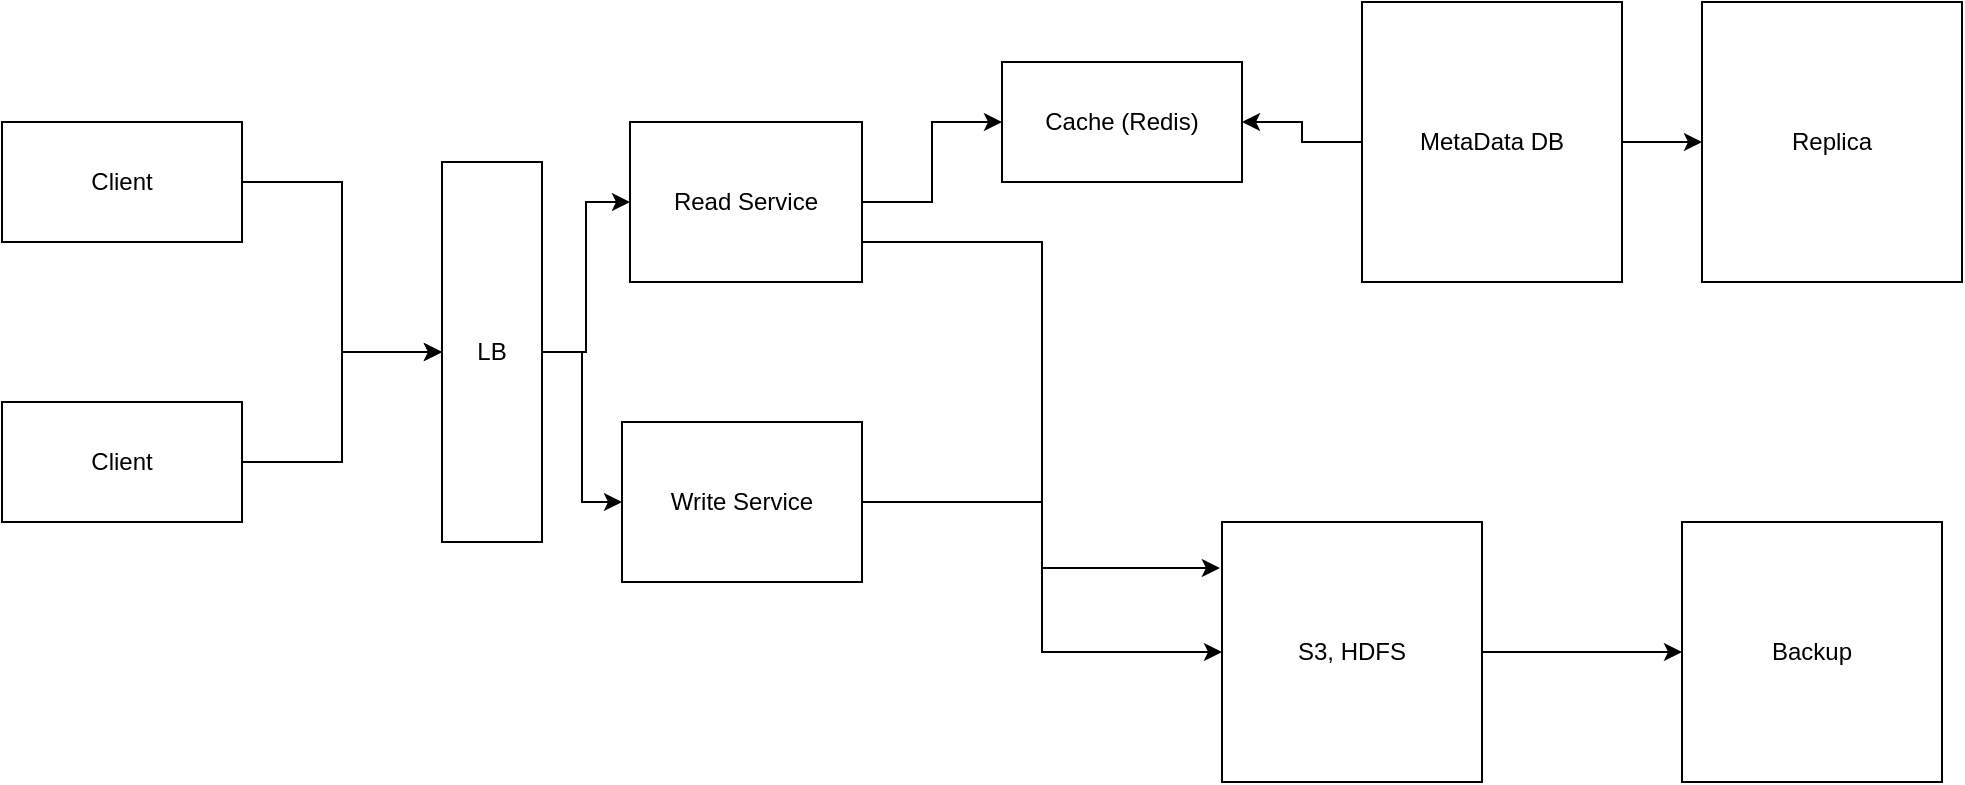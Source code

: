 <mxfile version="24.0.5" type="device">
  <diagram name="Page-1" id="NC4I9kc4Pl7tnFHde4Gq">
    <mxGraphModel dx="954" dy="675" grid="1" gridSize="10" guides="1" tooltips="1" connect="1" arrows="1" fold="1" page="1" pageScale="1" pageWidth="827" pageHeight="1169" math="0" shadow="0">
      <root>
        <mxCell id="0" />
        <mxCell id="1" parent="0" />
        <mxCell id="otAt_Ezmt9bA-Y4Ou_g5-8" value="" style="edgeStyle=orthogonalEdgeStyle;rounded=0;orthogonalLoop=1;jettySize=auto;html=1;" edge="1" parent="1" source="otAt_Ezmt9bA-Y4Ou_g5-1" target="otAt_Ezmt9bA-Y4Ou_g5-7">
          <mxGeometry relative="1" as="geometry" />
        </mxCell>
        <mxCell id="otAt_Ezmt9bA-Y4Ou_g5-1" value="Client" style="rounded=0;whiteSpace=wrap;html=1;" vertex="1" parent="1">
          <mxGeometry x="40" y="70" width="120" height="60" as="geometry" />
        </mxCell>
        <mxCell id="otAt_Ezmt9bA-Y4Ou_g5-9" value="" style="edgeStyle=orthogonalEdgeStyle;rounded=0;orthogonalLoop=1;jettySize=auto;html=1;" edge="1" parent="1" source="otAt_Ezmt9bA-Y4Ou_g5-2" target="otAt_Ezmt9bA-Y4Ou_g5-7">
          <mxGeometry relative="1" as="geometry" />
        </mxCell>
        <mxCell id="otAt_Ezmt9bA-Y4Ou_g5-2" value="Client" style="rounded=0;whiteSpace=wrap;html=1;" vertex="1" parent="1">
          <mxGeometry x="40" y="210" width="120" height="60" as="geometry" />
        </mxCell>
        <mxCell id="otAt_Ezmt9bA-Y4Ou_g5-11" value="" style="edgeStyle=orthogonalEdgeStyle;rounded=0;orthogonalLoop=1;jettySize=auto;html=1;" edge="1" parent="1" source="otAt_Ezmt9bA-Y4Ou_g5-7" target="otAt_Ezmt9bA-Y4Ou_g5-10">
          <mxGeometry relative="1" as="geometry" />
        </mxCell>
        <mxCell id="otAt_Ezmt9bA-Y4Ou_g5-13" value="" style="edgeStyle=orthogonalEdgeStyle;rounded=0;orthogonalLoop=1;jettySize=auto;html=1;" edge="1" parent="1" source="otAt_Ezmt9bA-Y4Ou_g5-7" target="otAt_Ezmt9bA-Y4Ou_g5-12">
          <mxGeometry relative="1" as="geometry" />
        </mxCell>
        <mxCell id="otAt_Ezmt9bA-Y4Ou_g5-7" value="LB" style="rounded=0;whiteSpace=wrap;html=1;" vertex="1" parent="1">
          <mxGeometry x="260" y="90" width="50" height="190" as="geometry" />
        </mxCell>
        <mxCell id="otAt_Ezmt9bA-Y4Ou_g5-10" value="Read Service" style="whiteSpace=wrap;html=1;rounded=0;" vertex="1" parent="1">
          <mxGeometry x="354" y="70" width="116" height="80" as="geometry" />
        </mxCell>
        <mxCell id="otAt_Ezmt9bA-Y4Ou_g5-34" value="" style="edgeStyle=orthogonalEdgeStyle;rounded=0;orthogonalLoop=1;jettySize=auto;html=1;" edge="1" parent="1" source="otAt_Ezmt9bA-Y4Ou_g5-12" target="otAt_Ezmt9bA-Y4Ou_g5-30">
          <mxGeometry relative="1" as="geometry" />
        </mxCell>
        <mxCell id="otAt_Ezmt9bA-Y4Ou_g5-12" value="Write Service" style="rounded=0;whiteSpace=wrap;html=1;" vertex="1" parent="1">
          <mxGeometry x="350" y="220" width="120" height="80" as="geometry" />
        </mxCell>
        <mxCell id="otAt_Ezmt9bA-Y4Ou_g5-46" value="" style="edgeStyle=orthogonalEdgeStyle;rounded=0;orthogonalLoop=1;jettySize=auto;html=1;" edge="1" parent="1" source="otAt_Ezmt9bA-Y4Ou_g5-30" target="otAt_Ezmt9bA-Y4Ou_g5-45">
          <mxGeometry relative="1" as="geometry" />
        </mxCell>
        <mxCell id="otAt_Ezmt9bA-Y4Ou_g5-30" value="S3, HDFS" style="rounded=0;whiteSpace=wrap;html=1;" vertex="1" parent="1">
          <mxGeometry x="650" y="270" width="130" height="130" as="geometry" />
        </mxCell>
        <mxCell id="otAt_Ezmt9bA-Y4Ou_g5-44" value="" style="edgeStyle=orthogonalEdgeStyle;rounded=0;orthogonalLoop=1;jettySize=auto;html=1;" edge="1" parent="1" source="otAt_Ezmt9bA-Y4Ou_g5-39" target="otAt_Ezmt9bA-Y4Ou_g5-43">
          <mxGeometry relative="1" as="geometry" />
        </mxCell>
        <mxCell id="otAt_Ezmt9bA-Y4Ou_g5-50" value="" style="edgeStyle=orthogonalEdgeStyle;rounded=0;orthogonalLoop=1;jettySize=auto;html=1;" edge="1" parent="1" source="otAt_Ezmt9bA-Y4Ou_g5-39" target="otAt_Ezmt9bA-Y4Ou_g5-47">
          <mxGeometry relative="1" as="geometry" />
        </mxCell>
        <mxCell id="otAt_Ezmt9bA-Y4Ou_g5-39" value="MetaData DB" style="whiteSpace=wrap;html=1;rounded=0;" vertex="1" parent="1">
          <mxGeometry x="720" y="10" width="130" height="140" as="geometry" />
        </mxCell>
        <mxCell id="otAt_Ezmt9bA-Y4Ou_g5-41" style="edgeStyle=orthogonalEdgeStyle;rounded=0;orthogonalLoop=1;jettySize=auto;html=1;exitX=1;exitY=0.75;exitDx=0;exitDy=0;entryX=-0.008;entryY=0.177;entryDx=0;entryDy=0;entryPerimeter=0;" edge="1" parent="1" source="otAt_Ezmt9bA-Y4Ou_g5-10" target="otAt_Ezmt9bA-Y4Ou_g5-30">
          <mxGeometry relative="1" as="geometry" />
        </mxCell>
        <mxCell id="otAt_Ezmt9bA-Y4Ou_g5-43" value="Replica" style="whiteSpace=wrap;html=1;rounded=0;" vertex="1" parent="1">
          <mxGeometry x="890" y="10" width="130" height="140" as="geometry" />
        </mxCell>
        <mxCell id="otAt_Ezmt9bA-Y4Ou_g5-45" value="Backup" style="rounded=0;whiteSpace=wrap;html=1;" vertex="1" parent="1">
          <mxGeometry x="880" y="270" width="130" height="130" as="geometry" />
        </mxCell>
        <mxCell id="otAt_Ezmt9bA-Y4Ou_g5-49" value="" style="edgeStyle=orthogonalEdgeStyle;rounded=0;orthogonalLoop=1;jettySize=auto;html=1;" edge="1" parent="1" source="otAt_Ezmt9bA-Y4Ou_g5-10" target="otAt_Ezmt9bA-Y4Ou_g5-47">
          <mxGeometry relative="1" as="geometry">
            <mxPoint x="470" y="110" as="sourcePoint" />
            <mxPoint x="720" y="90" as="targetPoint" />
            <Array as="points" />
          </mxGeometry>
        </mxCell>
        <mxCell id="otAt_Ezmt9bA-Y4Ou_g5-47" value="Cache (Redis)" style="rounded=0;whiteSpace=wrap;html=1;" vertex="1" parent="1">
          <mxGeometry x="540" y="40" width="120" height="60" as="geometry" />
        </mxCell>
      </root>
    </mxGraphModel>
  </diagram>
</mxfile>
